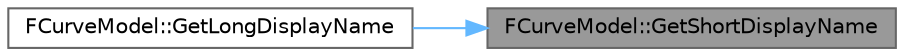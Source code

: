 digraph "FCurveModel::GetShortDisplayName"
{
 // INTERACTIVE_SVG=YES
 // LATEX_PDF_SIZE
  bgcolor="transparent";
  edge [fontname=Helvetica,fontsize=10,labelfontname=Helvetica,labelfontsize=10];
  node [fontname=Helvetica,fontsize=10,shape=box,height=0.2,width=0.4];
  rankdir="RL";
  Node1 [id="Node000001",label="FCurveModel::GetShortDisplayName",height=0.2,width=0.4,color="gray40", fillcolor="grey60", style="filled", fontcolor="black",tooltip="Access this curve's short display name."];
  Node1 -> Node2 [id="edge1_Node000001_Node000002",dir="back",color="steelblue1",style="solid",tooltip=" "];
  Node2 [id="Node000002",label="FCurveModel::GetLongDisplayName",height=0.2,width=0.4,color="grey40", fillcolor="white", style="filled",URL="$d1/dd0/classFCurveModel.html#a9725b0fe5024a69b02c022ef3e601b67",tooltip="Access this curve's long display name."];
}
